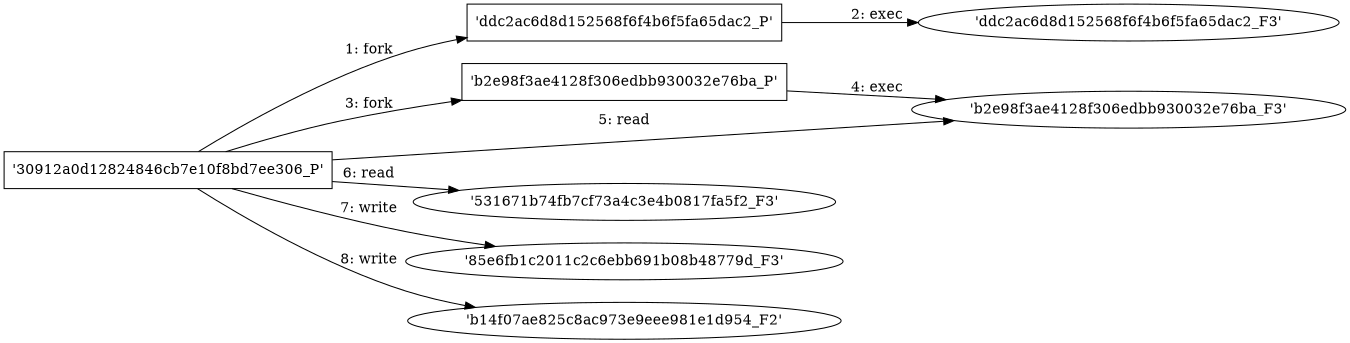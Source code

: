 digraph "D:\Learning\Paper\apt\基于CTI的攻击预警\Dataset\攻击图\ASGfromALLCTI\Threat Round Up for December 29 - January 5.dot" {
rankdir="LR"
size="9"
fixedsize="false"
splines="true"
nodesep=0.3
ranksep=0
fontsize=10
overlap="scalexy"
engine= "neato"
	"'30912a0d12824846cb7e10f8bd7ee306_P'" [node_type=Process shape=box]
	"'ddc2ac6d8d152568f6f4b6f5fa65dac2_P'" [node_type=Process shape=box]
	"'30912a0d12824846cb7e10f8bd7ee306_P'" -> "'ddc2ac6d8d152568f6f4b6f5fa65dac2_P'" [label="1: fork"]
	"'ddc2ac6d8d152568f6f4b6f5fa65dac2_P'" [node_type=Process shape=box]
	"'ddc2ac6d8d152568f6f4b6f5fa65dac2_F3'" [node_type=File shape=ellipse]
	"'ddc2ac6d8d152568f6f4b6f5fa65dac2_P'" -> "'ddc2ac6d8d152568f6f4b6f5fa65dac2_F3'" [label="2: exec"]
	"'30912a0d12824846cb7e10f8bd7ee306_P'" [node_type=Process shape=box]
	"'b2e98f3ae4128f306edbb930032e76ba_P'" [node_type=Process shape=box]
	"'30912a0d12824846cb7e10f8bd7ee306_P'" -> "'b2e98f3ae4128f306edbb930032e76ba_P'" [label="3: fork"]
	"'b2e98f3ae4128f306edbb930032e76ba_P'" [node_type=Process shape=box]
	"'b2e98f3ae4128f306edbb930032e76ba_F3'" [node_type=File shape=ellipse]
	"'b2e98f3ae4128f306edbb930032e76ba_P'" -> "'b2e98f3ae4128f306edbb930032e76ba_F3'" [label="4: exec"]
	"'b2e98f3ae4128f306edbb930032e76ba_F3'" [node_type=file shape=ellipse]
	"'30912a0d12824846cb7e10f8bd7ee306_P'" [node_type=Process shape=box]
	"'30912a0d12824846cb7e10f8bd7ee306_P'" -> "'b2e98f3ae4128f306edbb930032e76ba_F3'" [label="5: read"]
	"'531671b74fb7cf73a4c3e4b0817fa5f2_F3'" [node_type=file shape=ellipse]
	"'30912a0d12824846cb7e10f8bd7ee306_P'" [node_type=Process shape=box]
	"'30912a0d12824846cb7e10f8bd7ee306_P'" -> "'531671b74fb7cf73a4c3e4b0817fa5f2_F3'" [label="6: read"]
	"'85e6fb1c2011c2c6ebb691b08b48779d_F3'" [node_type=file shape=ellipse]
	"'30912a0d12824846cb7e10f8bd7ee306_P'" [node_type=Process shape=box]
	"'30912a0d12824846cb7e10f8bd7ee306_P'" -> "'85e6fb1c2011c2c6ebb691b08b48779d_F3'" [label="7: write"]
	"'b14f07ae825c8ac973e9eee981e1d954_F2'" [node_type=file shape=ellipse]
	"'30912a0d12824846cb7e10f8bd7ee306_P'" [node_type=Process shape=box]
	"'30912a0d12824846cb7e10f8bd7ee306_P'" -> "'b14f07ae825c8ac973e9eee981e1d954_F2'" [label="8: write"]
}

